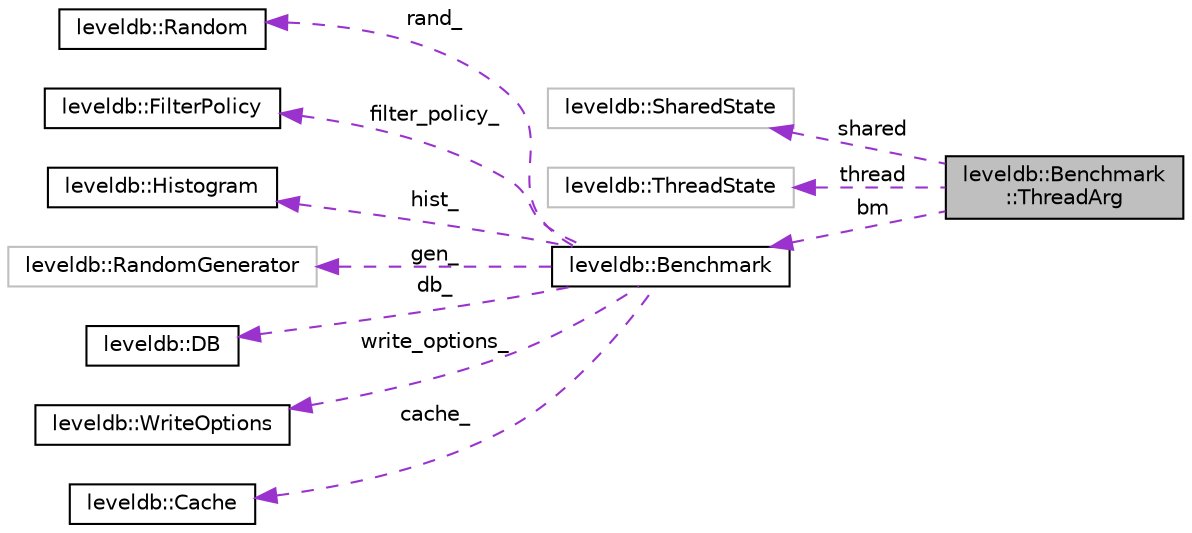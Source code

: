 digraph "leveldb::Benchmark::ThreadArg"
{
  edge [fontname="Helvetica",fontsize="10",labelfontname="Helvetica",labelfontsize="10"];
  node [fontname="Helvetica",fontsize="10",shape=record];
  rankdir="LR";
  Node1 [label="leveldb::Benchmark\l::ThreadArg",height=0.2,width=0.4,color="black", fillcolor="grey75", style="filled" fontcolor="black"];
  Node2 -> Node1 [dir="back",color="darkorchid3",fontsize="10",style="dashed",label=" shared" ];
  Node2 [label="leveldb::SharedState",height=0.2,width=0.4,color="grey75", fillcolor="white", style="filled"];
  Node3 -> Node1 [dir="back",color="darkorchid3",fontsize="10",style="dashed",label=" thread" ];
  Node3 [label="leveldb::ThreadState",height=0.2,width=0.4,color="grey75", fillcolor="white", style="filled"];
  Node4 -> Node1 [dir="back",color="darkorchid3",fontsize="10",style="dashed",label=" bm" ];
  Node4 [label="leveldb::Benchmark",height=0.2,width=0.4,color="black", fillcolor="white", style="filled",URL="$classleveldb_1_1_benchmark.html"];
  Node5 -> Node4 [dir="back",color="darkorchid3",fontsize="10",style="dashed",label=" rand_" ];
  Node5 [label="leveldb::Random",height=0.2,width=0.4,color="black", fillcolor="white", style="filled",URL="$classleveldb_1_1_random.html"];
  Node6 -> Node4 [dir="back",color="darkorchid3",fontsize="10",style="dashed",label=" filter_policy_" ];
  Node6 [label="leveldb::FilterPolicy",height=0.2,width=0.4,color="black", fillcolor="white", style="filled",URL="$classleveldb_1_1_filter_policy.html"];
  Node7 -> Node4 [dir="back",color="darkorchid3",fontsize="10",style="dashed",label=" hist_" ];
  Node7 [label="leveldb::Histogram",height=0.2,width=0.4,color="black", fillcolor="white", style="filled",URL="$classleveldb_1_1_histogram.html"];
  Node8 -> Node4 [dir="back",color="darkorchid3",fontsize="10",style="dashed",label=" gen_" ];
  Node8 [label="leveldb::RandomGenerator",height=0.2,width=0.4,color="grey75", fillcolor="white", style="filled"];
  Node9 -> Node4 [dir="back",color="darkorchid3",fontsize="10",style="dashed",label=" db_" ];
  Node9 [label="leveldb::DB",height=0.2,width=0.4,color="black", fillcolor="white", style="filled",URL="$classleveldb_1_1_d_b.html"];
  Node10 -> Node4 [dir="back",color="darkorchid3",fontsize="10",style="dashed",label=" write_options_" ];
  Node10 [label="leveldb::WriteOptions",height=0.2,width=0.4,color="black", fillcolor="white", style="filled",URL="$structleveldb_1_1_write_options.html"];
  Node11 -> Node4 [dir="back",color="darkorchid3",fontsize="10",style="dashed",label=" cache_" ];
  Node11 [label="leveldb::Cache",height=0.2,width=0.4,color="black", fillcolor="white", style="filled",URL="$classleveldb_1_1_cache.html"];
}
